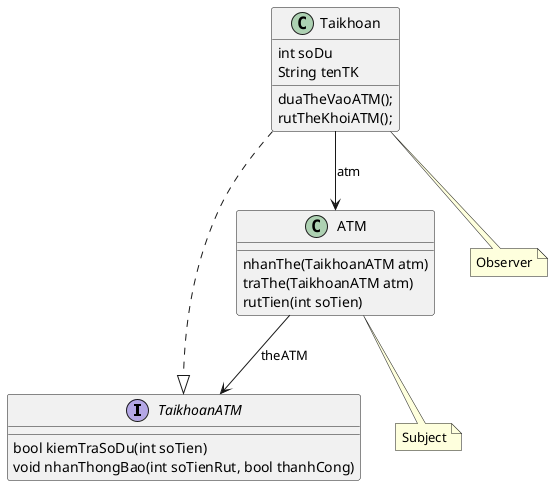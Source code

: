 @startuml
'https://plantuml.com/sequence-diagram
interface TaikhoanATM
class Taikhoan
class ATM
Taikhoan..|>TaikhoanATM
Taikhoan-->ATM:atm
ATM-->TaikhoanATM:theATM
class Taikhoan {
    int soDu
    String tenTK

    duaTheVaoATM();
    rutTheKhoiATM();
}
interface TaikhoanATM {
    bool kiemTraSoDu(int soTien)
    void nhanThongBao(int soTienRut, bool thanhCong)
}
class ATM {
    nhanThe(TaikhoanATM atm)
    traThe(TaikhoanATM atm)
    rutTien(int soTien)
}
note bottom of Taikhoan
    Observer
end note
note bottom of ATM
    Subject
end note

@enduml